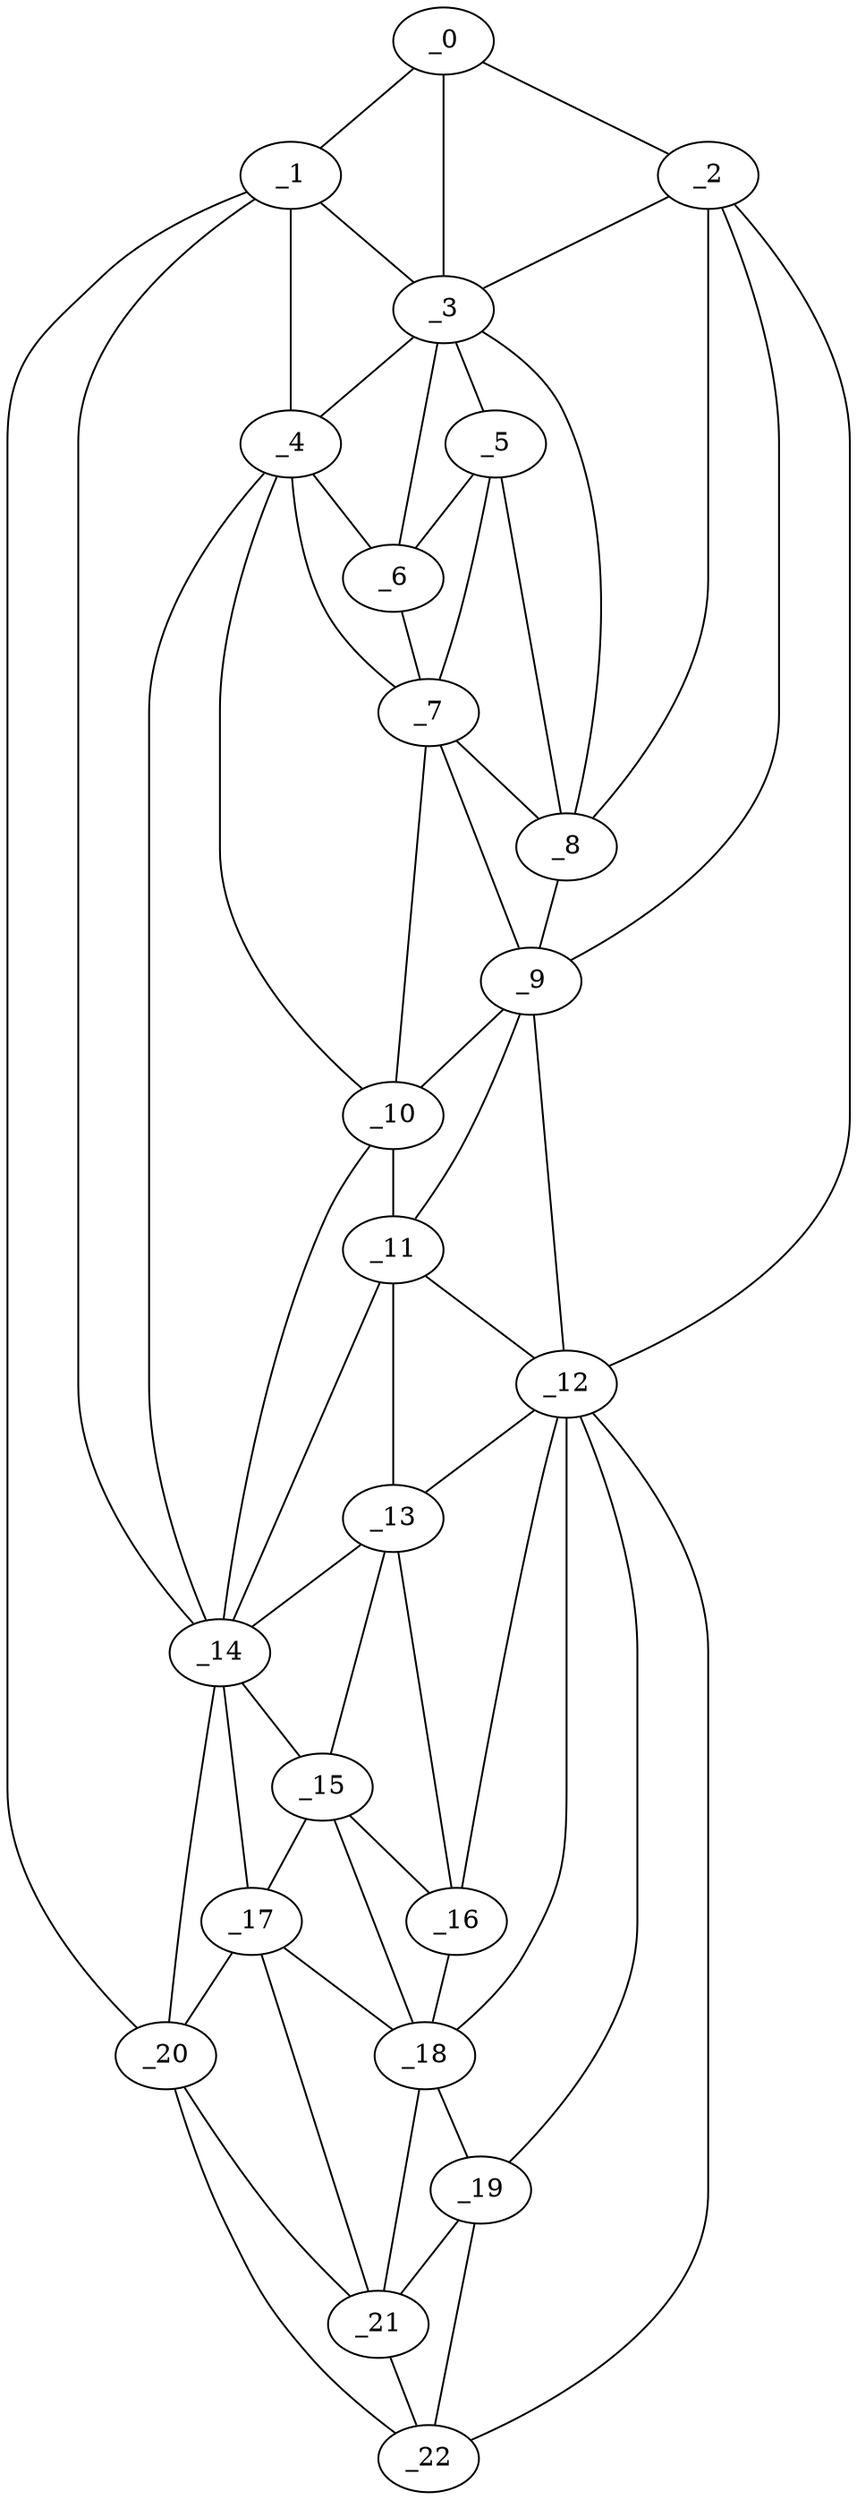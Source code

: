 graph "obj67__10.gxl" {
	_0	 [x=5,
		y=57];
	_1	 [x=5,
		y=73];
	_0 -- _1	 [valence=1];
	_2	 [x=11,
		y=48];
	_0 -- _2	 [valence=1];
	_3	 [x=20,
		y=51];
	_0 -- _3	 [valence=2];
	_1 -- _3	 [valence=1];
	_4	 [x=33,
		y=69];
	_1 -- _4	 [valence=2];
	_14	 [x=82,
		y=77];
	_1 -- _14	 [valence=1];
	_20	 [x=122,
		y=80];
	_1 -- _20	 [valence=1];
	_2 -- _3	 [valence=2];
	_8	 [x=47,
		y=51];
	_2 -- _8	 [valence=1];
	_9	 [x=57,
		y=51];
	_2 -- _9	 [valence=2];
	_12	 [x=69,
		y=51];
	_2 -- _12	 [valence=1];
	_3 -- _4	 [valence=2];
	_5	 [x=35,
		y=53];
	_3 -- _5	 [valence=2];
	_6	 [x=36,
		y=64];
	_3 -- _6	 [valence=2];
	_3 -- _8	 [valence=2];
	_4 -- _6	 [valence=2];
	_7	 [x=43,
		y=64];
	_4 -- _7	 [valence=2];
	_10	 [x=57,
		y=70];
	_4 -- _10	 [valence=2];
	_4 -- _14	 [valence=2];
	_5 -- _6	 [valence=2];
	_5 -- _7	 [valence=1];
	_5 -- _8	 [valence=1];
	_6 -- _7	 [valence=2];
	_7 -- _8	 [valence=2];
	_7 -- _9	 [valence=2];
	_7 -- _10	 [valence=1];
	_8 -- _9	 [valence=1];
	_9 -- _10	 [valence=2];
	_11	 [x=66,
		y=65];
	_9 -- _11	 [valence=2];
	_9 -- _12	 [valence=1];
	_10 -- _11	 [valence=1];
	_10 -- _14	 [valence=1];
	_11 -- _12	 [valence=2];
	_13	 [x=72,
		y=65];
	_11 -- _13	 [valence=2];
	_11 -- _14	 [valence=2];
	_12 -- _13	 [valence=2];
	_16	 [x=84,
		y=56];
	_12 -- _16	 [valence=1];
	_18	 [x=98,
		y=56];
	_12 -- _18	 [valence=2];
	_19	 [x=118,
		y=55];
	_12 -- _19	 [valence=1];
	_22	 [x=126,
		y=54];
	_12 -- _22	 [valence=1];
	_13 -- _14	 [valence=1];
	_15	 [x=83,
		y=68];
	_13 -- _15	 [valence=2];
	_13 -- _16	 [valence=2];
	_14 -- _15	 [valence=1];
	_17	 [x=92,
		y=74];
	_14 -- _17	 [valence=2];
	_14 -- _20	 [valence=2];
	_15 -- _16	 [valence=1];
	_15 -- _17	 [valence=2];
	_15 -- _18	 [valence=1];
	_16 -- _18	 [valence=2];
	_17 -- _18	 [valence=1];
	_17 -- _20	 [valence=2];
	_21	 [x=124,
		y=65];
	_17 -- _21	 [valence=2];
	_18 -- _19	 [valence=2];
	_18 -- _21	 [valence=2];
	_19 -- _21	 [valence=1];
	_19 -- _22	 [valence=2];
	_20 -- _21	 [valence=1];
	_20 -- _22	 [valence=1];
	_21 -- _22	 [valence=1];
}
